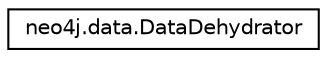 digraph "Graphical Class Hierarchy"
{
 // LATEX_PDF_SIZE
  edge [fontname="Helvetica",fontsize="10",labelfontname="Helvetica",labelfontsize="10"];
  node [fontname="Helvetica",fontsize="10",shape=record];
  rankdir="LR";
  Node0 [label="neo4j.data.DataDehydrator",height=0.2,width=0.4,color="black", fillcolor="white", style="filled",URL="$d6/df0/classneo4j_1_1data_1_1_data_dehydrator.html",tooltip=" "];
}
